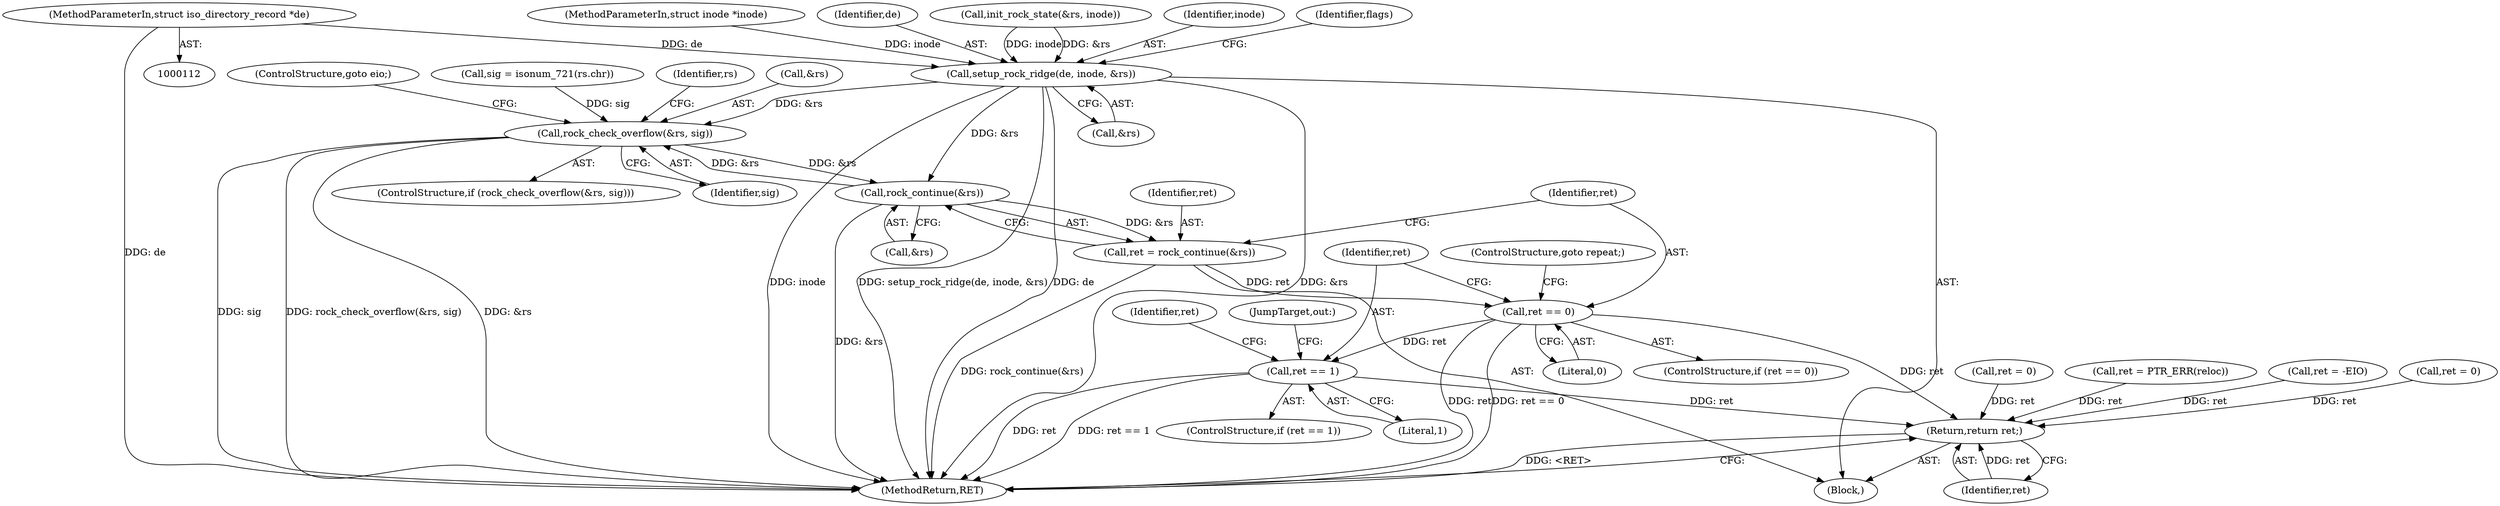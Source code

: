 digraph "0_linux_4e2024624e678f0ebb916e6192bd23c1f9fdf696@pointer" {
"1000113" [label="(MethodParameterIn,struct iso_directory_record *de)"];
"1000146" [label="(Call,setup_rock_ridge(de, inode, &rs))"];
"1000206" [label="(Call,rock_check_overflow(&rs, sig))"];
"1000981" [label="(Call,rock_continue(&rs))"];
"1000979" [label="(Call,ret = rock_continue(&rs))"];
"1000985" [label="(Call,ret == 0)"];
"1000990" [label="(Call,ret == 1)"];
"1001001" [label="(Return,return ret;)"];
"1000994" [label="(Identifier,ret)"];
"1000199" [label="(Call,sig = isonum_721(rs.chr))"];
"1000142" [label="(Call,init_rock_state(&rs, inode))"];
"1000213" [label="(Identifier,rs)"];
"1000149" [label="(Call,&rs)"];
"1000129" [label="(Call,ret = 0)"];
"1000796" [label="(Call,ret = PTR_ERR(reloc))"];
"1000113" [label="(MethodParameterIn,struct iso_directory_record *de)"];
"1000207" [label="(Call,&rs)"];
"1000985" [label="(Call,ret == 0)"];
"1000114" [label="(MethodParameterIn,struct inode *inode)"];
"1001004" [label="(Call,ret = -EIO)"];
"1000981" [label="(Call,rock_continue(&rs))"];
"1000987" [label="(Literal,0)"];
"1000988" [label="(ControlStructure,goto repeat;)"];
"1000984" [label="(ControlStructure,if (ret == 0))"];
"1000210" [label="(ControlStructure,goto eio;)"];
"1000980" [label="(Identifier,ret)"];
"1001009" [label="(MethodReturn,RET)"];
"1000986" [label="(Identifier,ret)"];
"1000979" [label="(Call,ret = rock_continue(&rs))"];
"1000989" [label="(ControlStructure,if (ret == 1))"];
"1000206" [label="(Call,rock_check_overflow(&rs, sig))"];
"1000147" [label="(Identifier,de)"];
"1000996" [label="(JumpTarget,out:)"];
"1000209" [label="(Identifier,sig)"];
"1000992" [label="(Literal,1)"];
"1000116" [label="(Block,)"];
"1000993" [label="(Call,ret = 0)"];
"1001002" [label="(Identifier,ret)"];
"1000990" [label="(Call,ret == 1)"];
"1001001" [label="(Return,return ret;)"];
"1000205" [label="(ControlStructure,if (rock_check_overflow(&rs, sig)))"];
"1000991" [label="(Identifier,ret)"];
"1000146" [label="(Call,setup_rock_ridge(de, inode, &rs))"];
"1000148" [label="(Identifier,inode)"];
"1000153" [label="(Identifier,flags)"];
"1000982" [label="(Call,&rs)"];
"1000113" -> "1000112"  [label="AST: "];
"1000113" -> "1001009"  [label="DDG: de"];
"1000113" -> "1000146"  [label="DDG: de"];
"1000146" -> "1000116"  [label="AST: "];
"1000146" -> "1000149"  [label="CFG: "];
"1000147" -> "1000146"  [label="AST: "];
"1000148" -> "1000146"  [label="AST: "];
"1000149" -> "1000146"  [label="AST: "];
"1000153" -> "1000146"  [label="CFG: "];
"1000146" -> "1001009"  [label="DDG: &rs"];
"1000146" -> "1001009"  [label="DDG: inode"];
"1000146" -> "1001009"  [label="DDG: setup_rock_ridge(de, inode, &rs)"];
"1000146" -> "1001009"  [label="DDG: de"];
"1000142" -> "1000146"  [label="DDG: inode"];
"1000142" -> "1000146"  [label="DDG: &rs"];
"1000114" -> "1000146"  [label="DDG: inode"];
"1000146" -> "1000206"  [label="DDG: &rs"];
"1000146" -> "1000981"  [label="DDG: &rs"];
"1000206" -> "1000205"  [label="AST: "];
"1000206" -> "1000209"  [label="CFG: "];
"1000207" -> "1000206"  [label="AST: "];
"1000209" -> "1000206"  [label="AST: "];
"1000210" -> "1000206"  [label="CFG: "];
"1000213" -> "1000206"  [label="CFG: "];
"1000206" -> "1001009"  [label="DDG: sig"];
"1000206" -> "1001009"  [label="DDG: rock_check_overflow(&rs, sig)"];
"1000206" -> "1001009"  [label="DDG: &rs"];
"1000981" -> "1000206"  [label="DDG: &rs"];
"1000199" -> "1000206"  [label="DDG: sig"];
"1000206" -> "1000981"  [label="DDG: &rs"];
"1000981" -> "1000979"  [label="AST: "];
"1000981" -> "1000982"  [label="CFG: "];
"1000982" -> "1000981"  [label="AST: "];
"1000979" -> "1000981"  [label="CFG: "];
"1000981" -> "1001009"  [label="DDG: &rs"];
"1000981" -> "1000979"  [label="DDG: &rs"];
"1000979" -> "1000116"  [label="AST: "];
"1000980" -> "1000979"  [label="AST: "];
"1000986" -> "1000979"  [label="CFG: "];
"1000979" -> "1001009"  [label="DDG: rock_continue(&rs)"];
"1000979" -> "1000985"  [label="DDG: ret"];
"1000985" -> "1000984"  [label="AST: "];
"1000985" -> "1000987"  [label="CFG: "];
"1000986" -> "1000985"  [label="AST: "];
"1000987" -> "1000985"  [label="AST: "];
"1000988" -> "1000985"  [label="CFG: "];
"1000991" -> "1000985"  [label="CFG: "];
"1000985" -> "1001009"  [label="DDG: ret"];
"1000985" -> "1001009"  [label="DDG: ret == 0"];
"1000985" -> "1000990"  [label="DDG: ret"];
"1000985" -> "1001001"  [label="DDG: ret"];
"1000990" -> "1000989"  [label="AST: "];
"1000990" -> "1000992"  [label="CFG: "];
"1000991" -> "1000990"  [label="AST: "];
"1000992" -> "1000990"  [label="AST: "];
"1000994" -> "1000990"  [label="CFG: "];
"1000996" -> "1000990"  [label="CFG: "];
"1000990" -> "1001009"  [label="DDG: ret"];
"1000990" -> "1001009"  [label="DDG: ret == 1"];
"1000990" -> "1001001"  [label="DDG: ret"];
"1001001" -> "1000116"  [label="AST: "];
"1001001" -> "1001002"  [label="CFG: "];
"1001002" -> "1001001"  [label="AST: "];
"1001009" -> "1001001"  [label="CFG: "];
"1001001" -> "1001009"  [label="DDG: <RET>"];
"1001002" -> "1001001"  [label="DDG: ret"];
"1000129" -> "1001001"  [label="DDG: ret"];
"1001004" -> "1001001"  [label="DDG: ret"];
"1000796" -> "1001001"  [label="DDG: ret"];
"1000993" -> "1001001"  [label="DDG: ret"];
}
